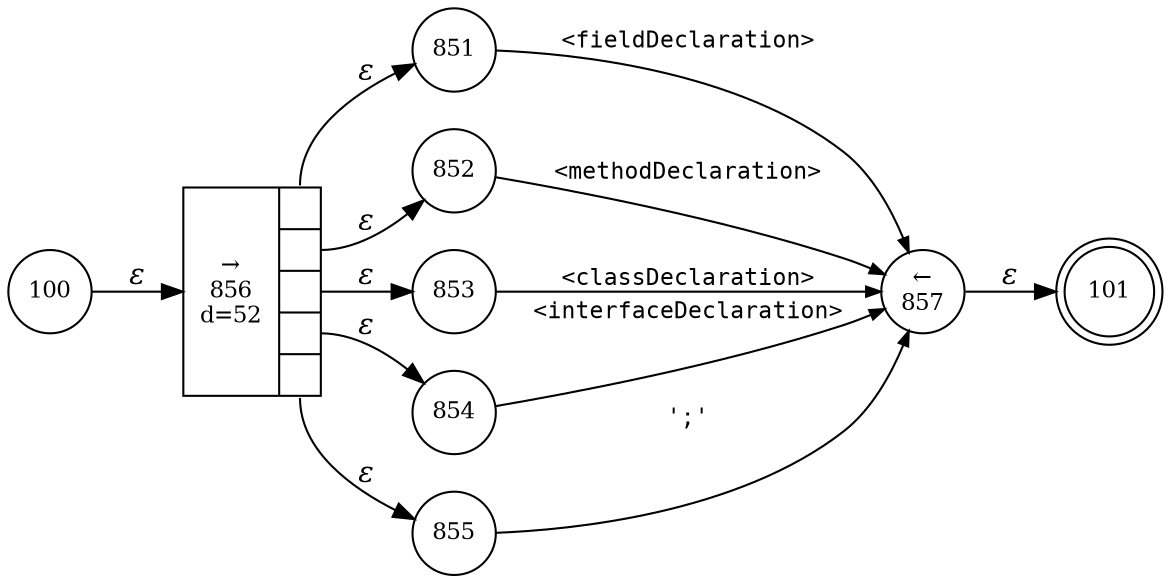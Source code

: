digraph ATN {
rankdir=LR;
s101[fontsize=11, label="101", shape=doublecircle, fixedsize=true, width=.6];
s851[fontsize=11,label="851", shape=circle, fixedsize=true, width=.55, peripheries=1];
s100[fontsize=11,label="100", shape=circle, fixedsize=true, width=.55, peripheries=1];
s852[fontsize=11,label="852", shape=circle, fixedsize=true, width=.55, peripheries=1];
s853[fontsize=11,label="853", shape=circle, fixedsize=true, width=.55, peripheries=1];
s854[fontsize=11,label="854", shape=circle, fixedsize=true, width=.55, peripheries=1];
s855[fontsize=11,label="855", shape=circle, fixedsize=true, width=.55, peripheries=1];
s856[fontsize=11,label="{&rarr;\n856\nd=52|{<p0>|<p1>|<p2>|<p3>|<p4>}}", shape=record, fixedsize=false, peripheries=1];
s857[fontsize=11,label="&larr;\n857", shape=circle, fixedsize=true, width=.55, peripheries=1];
s100 -> s856 [fontname="Times-Italic", label="&epsilon;"];
s856:p0 -> s851 [fontname="Times-Italic", label="&epsilon;"];
s856:p1 -> s852 [fontname="Times-Italic", label="&epsilon;"];
s856:p2 -> s853 [fontname="Times-Italic", label="&epsilon;"];
s856:p3 -> s854 [fontname="Times-Italic", label="&epsilon;"];
s856:p4 -> s855 [fontname="Times-Italic", label="&epsilon;"];
s851 -> s857 [fontsize=11, fontname="Courier", arrowsize=.7, label = "<fieldDeclaration>", arrowhead = normal];
s852 -> s857 [fontsize=11, fontname="Courier", arrowsize=.7, label = "<methodDeclaration>", arrowhead = normal];
s853 -> s857 [fontsize=11, fontname="Courier", arrowsize=.7, label = "<classDeclaration>", arrowhead = normal];
s854 -> s857 [fontsize=11, fontname="Courier", arrowsize=.7, label = "<interfaceDeclaration>", arrowhead = normal];
s855 -> s857 [fontsize=11, fontname="Courier", arrowsize=.7, label = "';'", arrowhead = normal];
s857 -> s101 [fontname="Times-Italic", label="&epsilon;"];
}